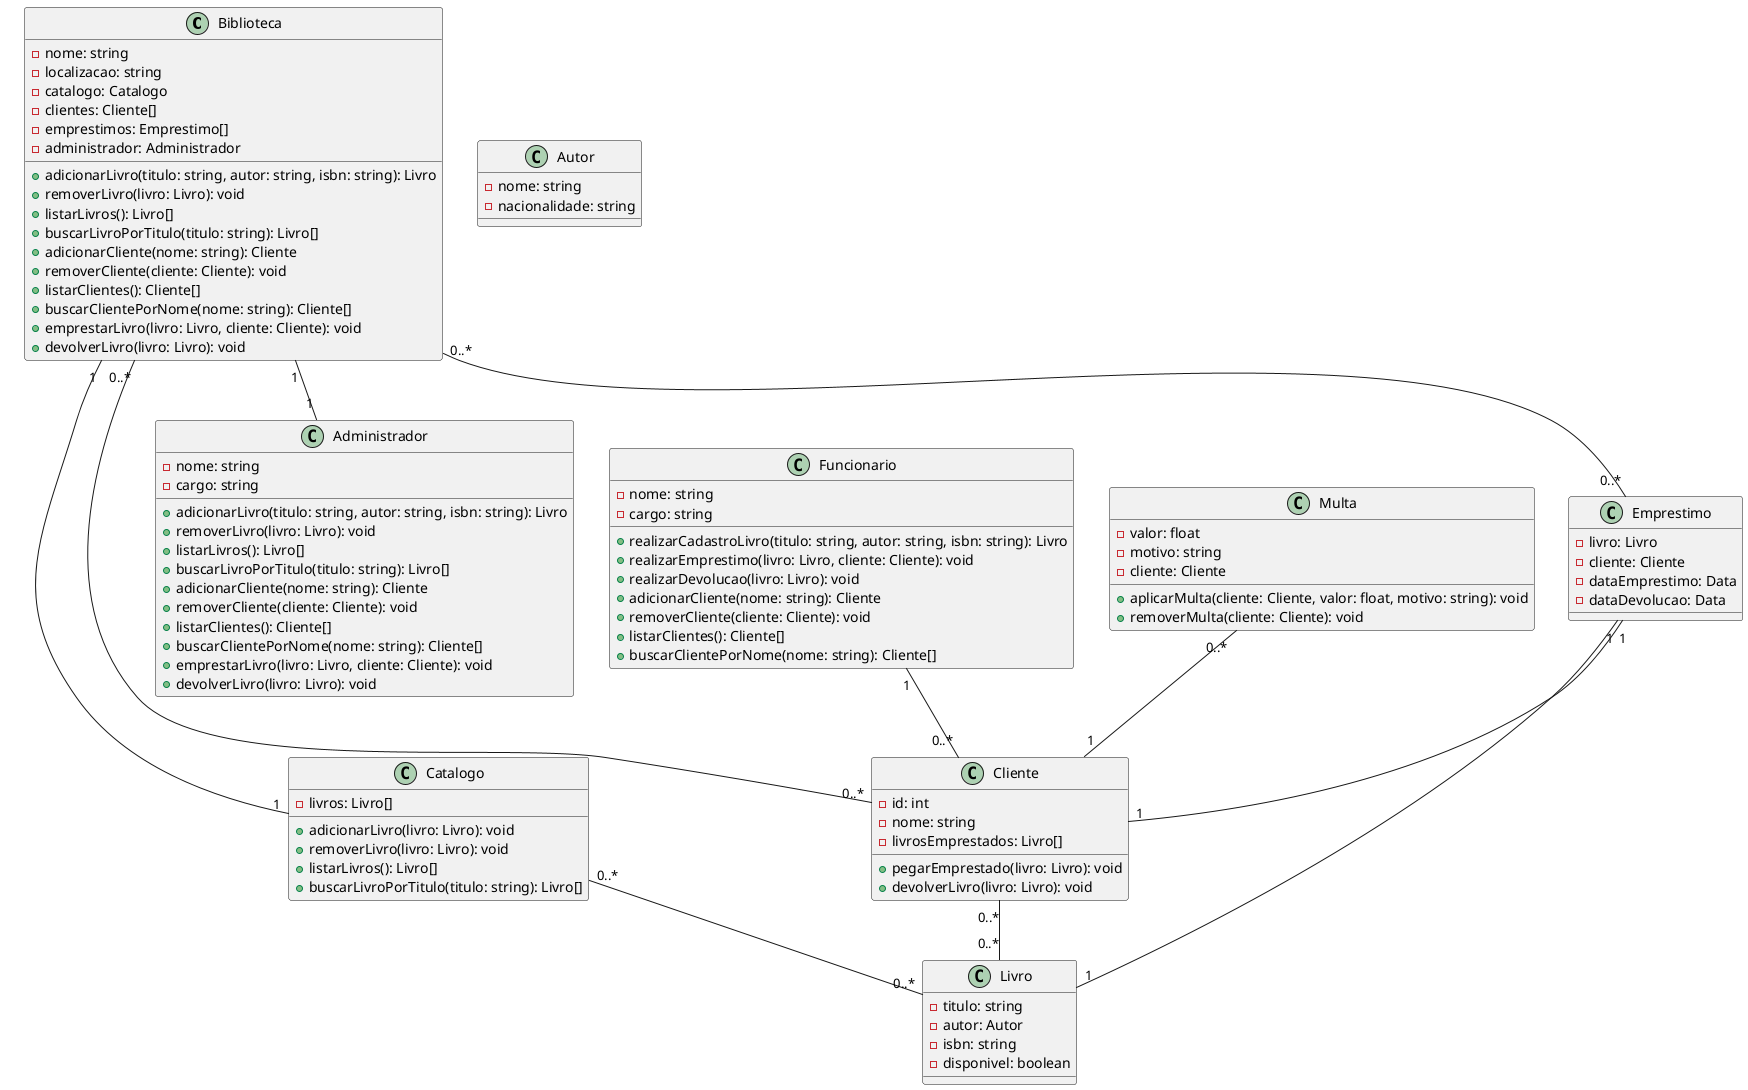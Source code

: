 @startuml
class Biblioteca {
    - nome: string
    - localizacao: string
    - catalogo: Catalogo
    - clientes: Cliente[]
    - emprestimos: Emprestimo[]
    - administrador: Administrador
    + adicionarLivro(titulo: string, autor: string, isbn: string): Livro
    + removerLivro(livro: Livro): void
    + listarLivros(): Livro[]
    + buscarLivroPorTitulo(titulo: string): Livro[]
    + adicionarCliente(nome: string): Cliente
    + removerCliente(cliente: Cliente): void
    + listarClientes(): Cliente[]
    + buscarClientePorNome(nome: string): Cliente[]
    + emprestarLivro(livro: Livro, cliente: Cliente): void
    + devolverLivro(livro: Livro): void
}

class Catalogo {
    - livros: Livro[]
    + adicionarLivro(livro: Livro): void
    + removerLivro(livro: Livro): void
    + listarLivros(): Livro[]
    + buscarLivroPorTitulo(titulo: string): Livro[]
}

class Livro {
    - titulo: string
    - autor: Autor
    - isbn: string
    - disponivel: boolean
}

class Autor {
    - nome: string
    - nacionalidade: string
}

class Cliente {
    - id: int
    - nome: string
    - livrosEmprestados: Livro[]
    + pegarEmprestado(livro: Livro): void
    + devolverLivro(livro: Livro): void
}

class Administrador {
    - nome: string
    - cargo: string
    + adicionarLivro(titulo: string, autor: string, isbn: string): Livro
    + removerLivro(livro: Livro): void
    + listarLivros(): Livro[]
    + buscarLivroPorTitulo(titulo: string): Livro[]
    + adicionarCliente(nome: string): Cliente
    + removerCliente(cliente: Cliente): void
    + listarClientes(): Cliente[]
    + buscarClientePorNome(nome: string): Cliente[]
    + emprestarLivro(livro: Livro, cliente: Cliente): void
    + devolverLivro(livro: Livro): void
}

class Emprestimo {
    - livro: Livro
    - cliente: Cliente
    - dataEmprestimo: Data
    - dataDevolucao: Data
}

class Funcionario {
    - nome: string
    - cargo: string
    + realizarCadastroLivro(titulo: string, autor: string, isbn: string): Livro
    + realizarEmprestimo(livro: Livro, cliente: Cliente): void
    + realizarDevolucao(livro: Livro): void
    + adicionarCliente(nome: string): Cliente
    + removerCliente(cliente: Cliente): void
    + listarClientes(): Cliente[]
    + buscarClientePorNome(nome: string): Cliente[]
}

class Multa {
    - valor: float
    - motivo: string
    - cliente: Cliente
    + aplicarMulta(cliente: Cliente, valor: float, motivo: string): void
    + removerMulta(cliente: Cliente): void
}

Biblioteca "1" -- "1" Catalogo
Biblioteca "0..*" -- "0..*" Cliente
Biblioteca "1" -- "1" Administrador
Biblioteca "0..*" -- "0..*" Emprestimo
Catalogo "0..*" -- "0..*" Livro
Cliente "0..*" -- "0..*" Livro
Emprestimo "1" -- "1" Livro
Emprestimo "1" -- "1" Cliente
Funcionario "1" -- "0..*" Cliente
Multa "0..*" -- "1" Cliente
@enduml